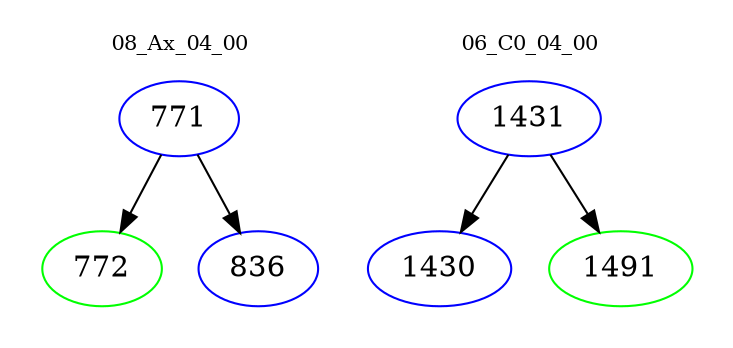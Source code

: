 digraph{
subgraph cluster_0 {
color = white
label = "08_Ax_04_00";
fontsize=10;
T0_771 [label="771", color="blue"]
T0_771 -> T0_772 [color="black"]
T0_772 [label="772", color="green"]
T0_771 -> T0_836 [color="black"]
T0_836 [label="836", color="blue"]
}
subgraph cluster_1 {
color = white
label = "06_C0_04_00";
fontsize=10;
T1_1431 [label="1431", color="blue"]
T1_1431 -> T1_1430 [color="black"]
T1_1430 [label="1430", color="blue"]
T1_1431 -> T1_1491 [color="black"]
T1_1491 [label="1491", color="green"]
}
}
